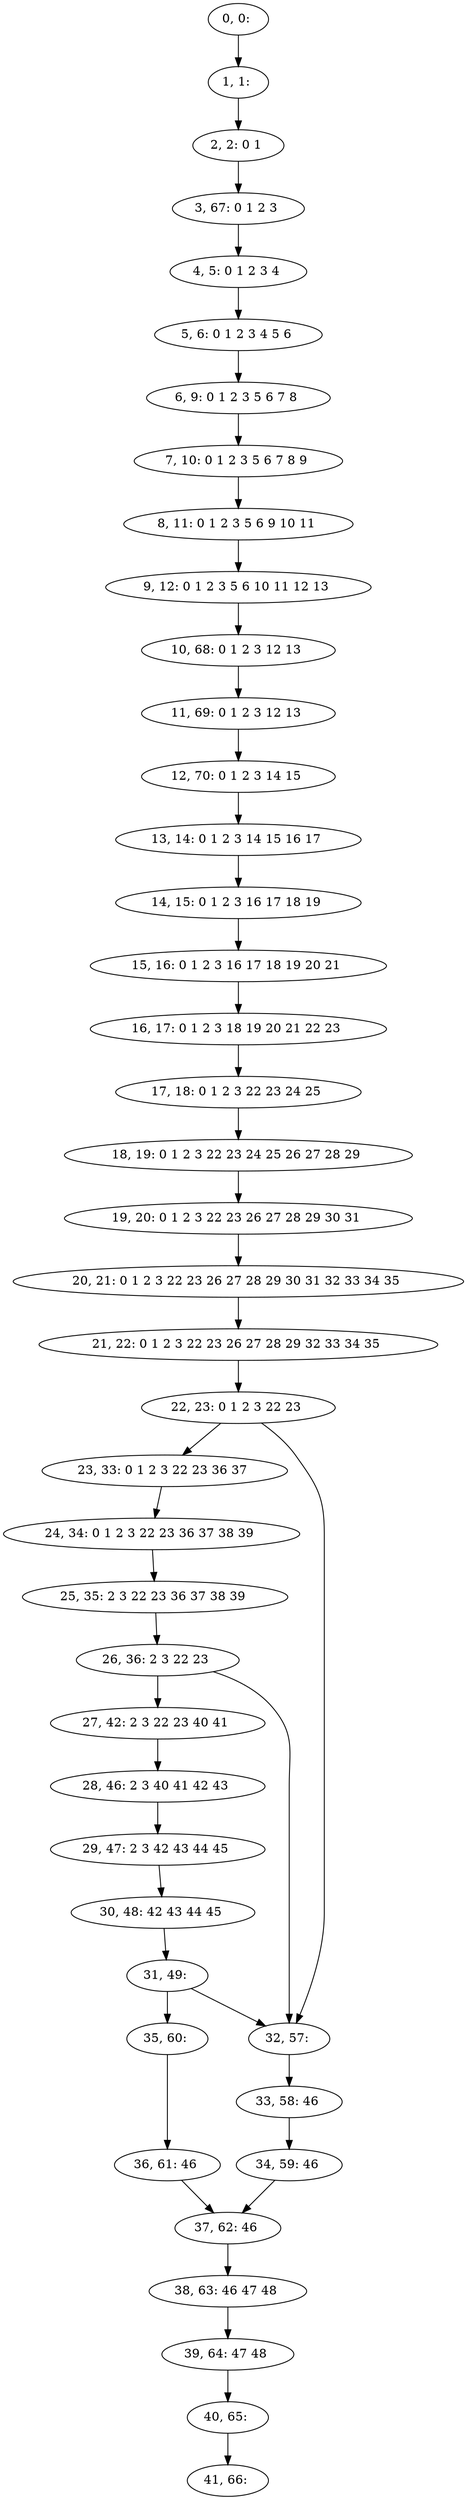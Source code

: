digraph G {
0[label="0, 0: "];
1[label="1, 1: "];
2[label="2, 2: 0 1 "];
3[label="3, 67: 0 1 2 3 "];
4[label="4, 5: 0 1 2 3 4 "];
5[label="5, 6: 0 1 2 3 4 5 6 "];
6[label="6, 9: 0 1 2 3 5 6 7 8 "];
7[label="7, 10: 0 1 2 3 5 6 7 8 9 "];
8[label="8, 11: 0 1 2 3 5 6 9 10 11 "];
9[label="9, 12: 0 1 2 3 5 6 10 11 12 13 "];
10[label="10, 68: 0 1 2 3 12 13 "];
11[label="11, 69: 0 1 2 3 12 13 "];
12[label="12, 70: 0 1 2 3 14 15 "];
13[label="13, 14: 0 1 2 3 14 15 16 17 "];
14[label="14, 15: 0 1 2 3 16 17 18 19 "];
15[label="15, 16: 0 1 2 3 16 17 18 19 20 21 "];
16[label="16, 17: 0 1 2 3 18 19 20 21 22 23 "];
17[label="17, 18: 0 1 2 3 22 23 24 25 "];
18[label="18, 19: 0 1 2 3 22 23 24 25 26 27 28 29 "];
19[label="19, 20: 0 1 2 3 22 23 26 27 28 29 30 31 "];
20[label="20, 21: 0 1 2 3 22 23 26 27 28 29 30 31 32 33 34 35 "];
21[label="21, 22: 0 1 2 3 22 23 26 27 28 29 32 33 34 35 "];
22[label="22, 23: 0 1 2 3 22 23 "];
23[label="23, 33: 0 1 2 3 22 23 36 37 "];
24[label="24, 34: 0 1 2 3 22 23 36 37 38 39 "];
25[label="25, 35: 2 3 22 23 36 37 38 39 "];
26[label="26, 36: 2 3 22 23 "];
27[label="27, 42: 2 3 22 23 40 41 "];
28[label="28, 46: 2 3 40 41 42 43 "];
29[label="29, 47: 2 3 42 43 44 45 "];
30[label="30, 48: 42 43 44 45 "];
31[label="31, 49: "];
32[label="32, 57: "];
33[label="33, 58: 46 "];
34[label="34, 59: 46 "];
35[label="35, 60: "];
36[label="36, 61: 46 "];
37[label="37, 62: 46 "];
38[label="38, 63: 46 47 48 "];
39[label="39, 64: 47 48 "];
40[label="40, 65: "];
41[label="41, 66: "];
0->1 ;
1->2 ;
2->3 ;
3->4 ;
4->5 ;
5->6 ;
6->7 ;
7->8 ;
8->9 ;
9->10 ;
10->11 ;
11->12 ;
12->13 ;
13->14 ;
14->15 ;
15->16 ;
16->17 ;
17->18 ;
18->19 ;
19->20 ;
20->21 ;
21->22 ;
22->23 ;
22->32 ;
23->24 ;
24->25 ;
25->26 ;
26->27 ;
26->32 ;
27->28 ;
28->29 ;
29->30 ;
30->31 ;
31->32 ;
31->35 ;
32->33 ;
33->34 ;
34->37 ;
35->36 ;
36->37 ;
37->38 ;
38->39 ;
39->40 ;
40->41 ;
}
